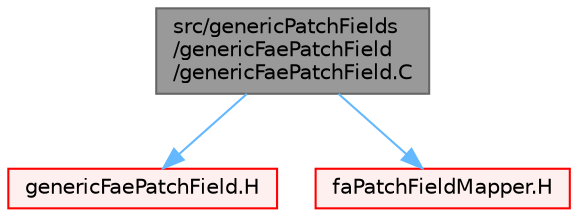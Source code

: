 digraph "src/genericPatchFields/genericFaePatchField/genericFaePatchField.C"
{
 // LATEX_PDF_SIZE
  bgcolor="transparent";
  edge [fontname=Helvetica,fontsize=10,labelfontname=Helvetica,labelfontsize=10];
  node [fontname=Helvetica,fontsize=10,shape=box,height=0.2,width=0.4];
  Node1 [id="Node000001",label="src/genericPatchFields\l/genericFaePatchField\l/genericFaePatchField.C",height=0.2,width=0.4,color="gray40", fillcolor="grey60", style="filled", fontcolor="black",tooltip=" "];
  Node1 -> Node2 [id="edge1_Node000001_Node000002",color="steelblue1",style="solid",tooltip=" "];
  Node2 [id="Node000002",label="genericFaePatchField.H",height=0.2,width=0.4,color="red", fillcolor="#FFF0F0", style="filled",URL="$genericFaePatchField_8H.html",tooltip=" "];
  Node1 -> Node254 [id="edge2_Node000001_Node000254",color="steelblue1",style="solid",tooltip=" "];
  Node254 [id="Node000254",label="faPatchFieldMapper.H",height=0.2,width=0.4,color="red", fillcolor="#FFF0F0", style="filled",URL="$faPatchFieldMapper_8H.html",tooltip=" "];
}
